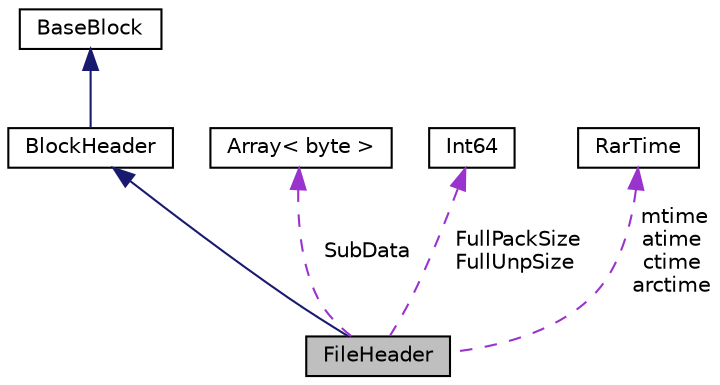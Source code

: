 digraph "FileHeader"
{
 // LATEX_PDF_SIZE
  edge [fontname="Helvetica",fontsize="10",labelfontname="Helvetica",labelfontsize="10"];
  node [fontname="Helvetica",fontsize="10",shape=record];
  Node1 [label="FileHeader",height=0.2,width=0.4,color="black", fillcolor="grey75", style="filled", fontcolor="black",tooltip=" "];
  Node2 -> Node1 [dir="back",color="midnightblue",fontsize="10",style="solid",fontname="Helvetica"];
  Node2 [label="BlockHeader",height=0.2,width=0.4,color="black", fillcolor="white", style="filled",URL="$structBlockHeader.html",tooltip=" "];
  Node3 -> Node2 [dir="back",color="midnightblue",fontsize="10",style="solid",fontname="Helvetica"];
  Node3 [label="BaseBlock",height=0.2,width=0.4,color="black", fillcolor="white", style="filled",URL="$structBaseBlock.html",tooltip=" "];
  Node4 -> Node1 [dir="back",color="darkorchid3",fontsize="10",style="dashed",label=" SubData" ,fontname="Helvetica"];
  Node4 [label="Array\< byte \>",height=0.2,width=0.4,color="black", fillcolor="white", style="filled",URL="$classArray.html",tooltip=" "];
  Node5 -> Node1 [dir="back",color="darkorchid3",fontsize="10",style="dashed",label=" FullPackSize\nFullUnpSize" ,fontname="Helvetica"];
  Node5 [label="Int64",height=0.2,width=0.4,color="black", fillcolor="white", style="filled",URL="$classInt64.html",tooltip=" "];
  Node6 -> Node1 [dir="back",color="darkorchid3",fontsize="10",style="dashed",label=" mtime\natime\nctime\narctime" ,fontname="Helvetica"];
  Node6 [label="RarTime",height=0.2,width=0.4,color="black", fillcolor="white", style="filled",URL="$classRarTime.html",tooltip=" "];
}
